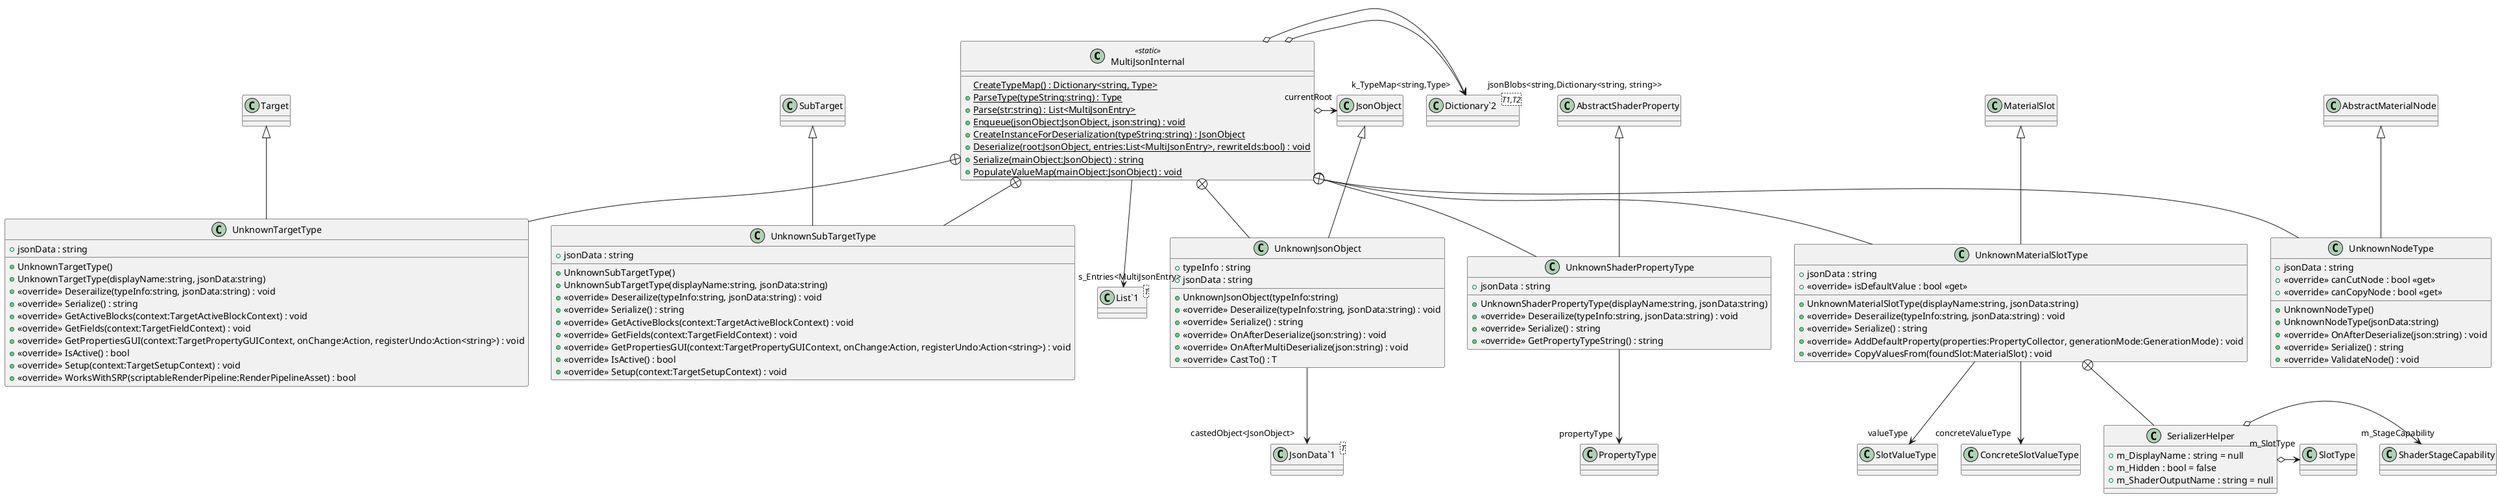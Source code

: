 @startuml
class MultiJsonInternal <<static>> {
    {static} CreateTypeMap() : Dictionary<string, Type>
    + {static} ParseType(typeString:string) : Type
    + {static} Parse(str:string) : List<MultiJsonEntry>
    + {static} Enqueue(jsonObject:JsonObject, json:string) : void
    + {static} CreateInstanceForDeserialization(typeString:string) : JsonObject
    + {static} Deserialize(root:JsonObject, entries:List<MultiJsonEntry>, rewriteIds:bool) : void
    + {static} Serialize(mainObject:JsonObject) : string
    + {static} PopulateValueMap(mainObject:JsonObject) : void
}
class UnknownJsonObject {
    + typeInfo : string
    + jsonData : string
    + UnknownJsonObject(typeInfo:string)
    + <<override>> Deserailize(typeInfo:string, jsonData:string) : void
    + <<override>> Serialize() : string
    + <<override>> OnAfterDeserialize(json:string) : void
    + <<override>> OnAfterMultiDeserialize(json:string) : void
    + <<override>> CastTo() : T
}
class UnknownTargetType {
    + jsonData : string
    + UnknownTargetType()
    + UnknownTargetType(displayName:string, jsonData:string)
    + <<override>> Deserailize(typeInfo:string, jsonData:string) : void
    + <<override>> Serialize() : string
    + <<override>> GetActiveBlocks(context:TargetActiveBlockContext) : void
    + <<override>> GetFields(context:TargetFieldContext) : void
    + <<override>> GetPropertiesGUI(context:TargetPropertyGUIContext, onChange:Action, registerUndo:Action<string>) : void
    + <<override>> IsActive() : bool
    + <<override>> Setup(context:TargetSetupContext) : void
    + <<override>> WorksWithSRP(scriptableRenderPipeline:RenderPipelineAsset) : bool
}
class UnknownSubTargetType {
    + jsonData : string
    + UnknownSubTargetType()
    + UnknownSubTargetType(displayName:string, jsonData:string)
    + <<override>> Deserailize(typeInfo:string, jsonData:string) : void
    + <<override>> Serialize() : string
    + <<override>> GetActiveBlocks(context:TargetActiveBlockContext) : void
    + <<override>> GetFields(context:TargetFieldContext) : void
    + <<override>> GetPropertiesGUI(context:TargetPropertyGUIContext, onChange:Action, registerUndo:Action<string>) : void
    + <<override>> IsActive() : bool
    + <<override>> Setup(context:TargetSetupContext) : void
}
class UnknownShaderPropertyType {
    + jsonData : string
    + UnknownShaderPropertyType(displayName:string, jsonData:string)
    + <<override>> Deserailize(typeInfo:string, jsonData:string) : void
    + <<override>> Serialize() : string
    + <<override>> GetPropertyTypeString() : string
}
class UnknownMaterialSlotType {
    + jsonData : string
    + UnknownMaterialSlotType(displayName:string, jsonData:string)
    + <<override>> Deserailize(typeInfo:string, jsonData:string) : void
    + <<override>> Serialize() : string
    + <<override>> isDefaultValue : bool <<get>>
    + <<override>> AddDefaultProperty(properties:PropertyCollector, generationMode:GenerationMode) : void
    + <<override>> CopyValuesFrom(foundSlot:MaterialSlot) : void
}
class UnknownNodeType {
    + jsonData : string
    + UnknownNodeType()
    + UnknownNodeType(jsonData:string)
    + <<override>> OnAfterDeserialize(json:string) : void
    + <<override>> Serialize() : string
    + <<override>> ValidateNode() : void
    + <<override>> canCutNode : bool <<get>>
    + <<override>> canCopyNode : bool <<get>>
}
class "Dictionary`2"<T1,T2> {
}
class "List`1"<T> {
}
class "JsonData`1"<T> {
}
class SerializerHelper {
    + m_DisplayName : string = null
    + m_Hidden : bool = false
    + m_ShaderOutputName : string = null
}
MultiJsonInternal o-> "k_TypeMap<string,Type>" "Dictionary`2"
MultiJsonInternal --> "s_Entries<MultiJsonEntry>" "List`1"
MultiJsonInternal o-> "currentRoot" JsonObject
MultiJsonInternal o-> "jsonBlobs<string,Dictionary<string, string>>" "Dictionary`2"
MultiJsonInternal +-- UnknownJsonObject
JsonObject <|-- UnknownJsonObject
UnknownJsonObject --> "castedObject<JsonObject>" "JsonData`1"
MultiJsonInternal +-- UnknownTargetType
Target <|-- UnknownTargetType
MultiJsonInternal +-- UnknownSubTargetType
SubTarget <|-- UnknownSubTargetType
MultiJsonInternal +-- UnknownShaderPropertyType
AbstractShaderProperty <|-- UnknownShaderPropertyType
UnknownShaderPropertyType --> "propertyType" PropertyType
MultiJsonInternal +-- UnknownMaterialSlotType
MaterialSlot <|-- UnknownMaterialSlotType
UnknownMaterialSlotType --> "valueType" SlotValueType
UnknownMaterialSlotType --> "concreteValueType" ConcreteSlotValueType
MultiJsonInternal +-- UnknownNodeType
AbstractMaterialNode <|-- UnknownNodeType
UnknownMaterialSlotType +-- SerializerHelper
SerializerHelper o-> "m_SlotType" SlotType
SerializerHelper o-> "m_StageCapability" ShaderStageCapability
@enduml
